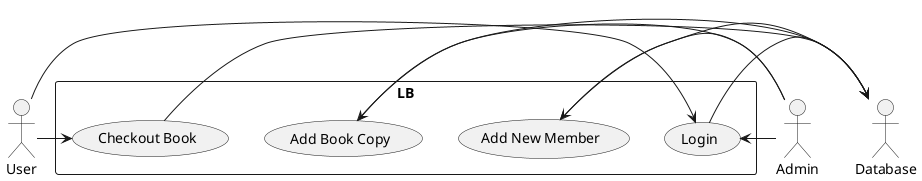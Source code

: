 @startuml

actor User
actor Admin
actor Database

rectangle "LB" {
    usecase "Login" as A
    usecase "Add New Member" as B
    usecase "Add Book Copy" as C
    usecase "Checkout Book" as D
}

User -> A
Admin -> A
A -> Database
Admin -> B
B -> Database
Admin -> C
C -> Database
User -> D
D -> Database

@enduml